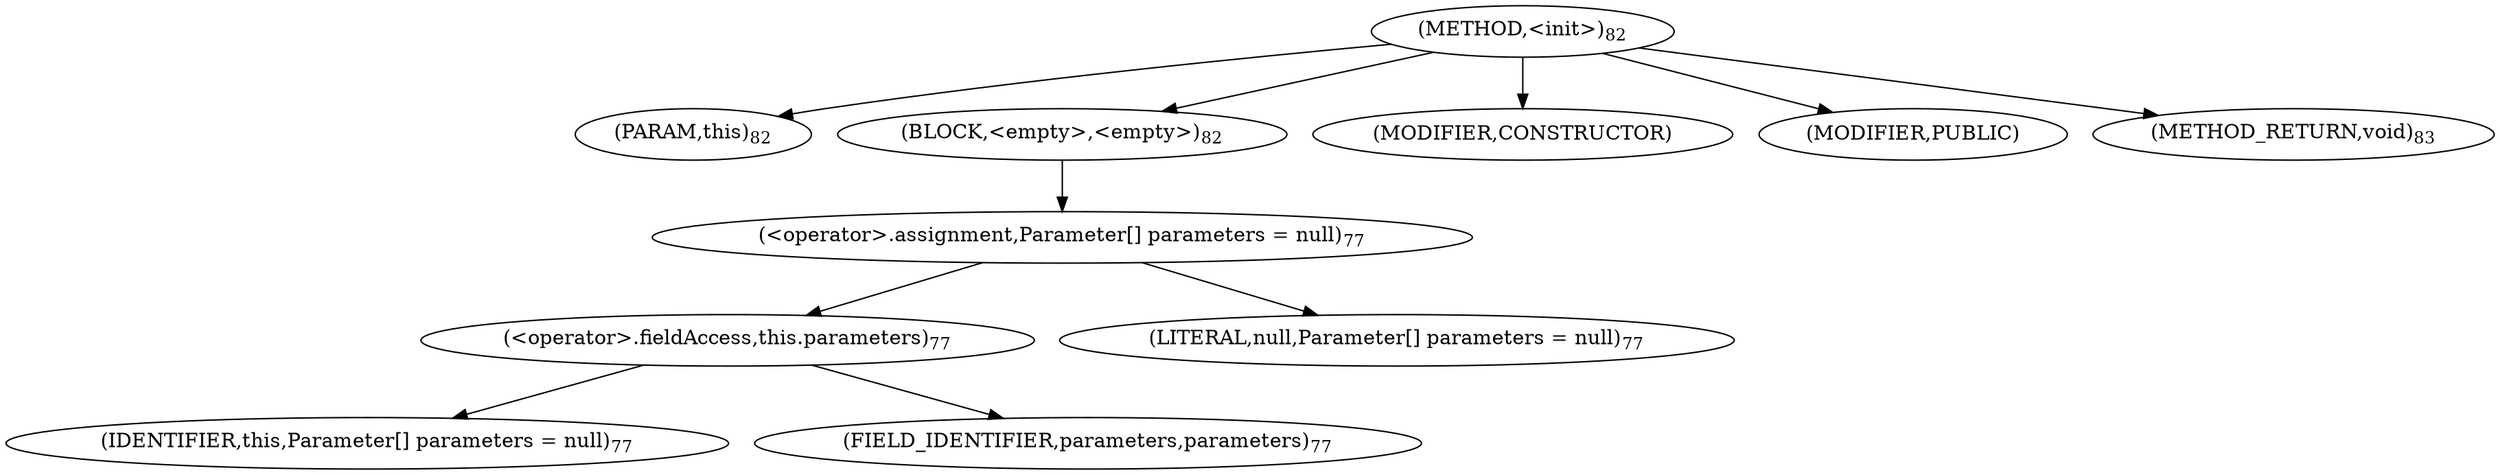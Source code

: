 digraph "&lt;init&gt;" {  
"12" [label = <(METHOD,&lt;init&gt;)<SUB>82</SUB>> ]
"13" [label = <(PARAM,this)<SUB>82</SUB>> ]
"14" [label = <(BLOCK,&lt;empty&gt;,&lt;empty&gt;)<SUB>82</SUB>> ]
"15" [label = <(&lt;operator&gt;.assignment,Parameter[] parameters = null)<SUB>77</SUB>> ]
"16" [label = <(&lt;operator&gt;.fieldAccess,this.parameters)<SUB>77</SUB>> ]
"17" [label = <(IDENTIFIER,this,Parameter[] parameters = null)<SUB>77</SUB>> ]
"18" [label = <(FIELD_IDENTIFIER,parameters,parameters)<SUB>77</SUB>> ]
"19" [label = <(LITERAL,null,Parameter[] parameters = null)<SUB>77</SUB>> ]
"20" [label = <(MODIFIER,CONSTRUCTOR)> ]
"21" [label = <(MODIFIER,PUBLIC)> ]
"22" [label = <(METHOD_RETURN,void)<SUB>83</SUB>> ]
  "12" -> "13" 
  "12" -> "14" 
  "12" -> "20" 
  "12" -> "21" 
  "12" -> "22" 
  "14" -> "15" 
  "15" -> "16" 
  "15" -> "19" 
  "16" -> "17" 
  "16" -> "18" 
}

